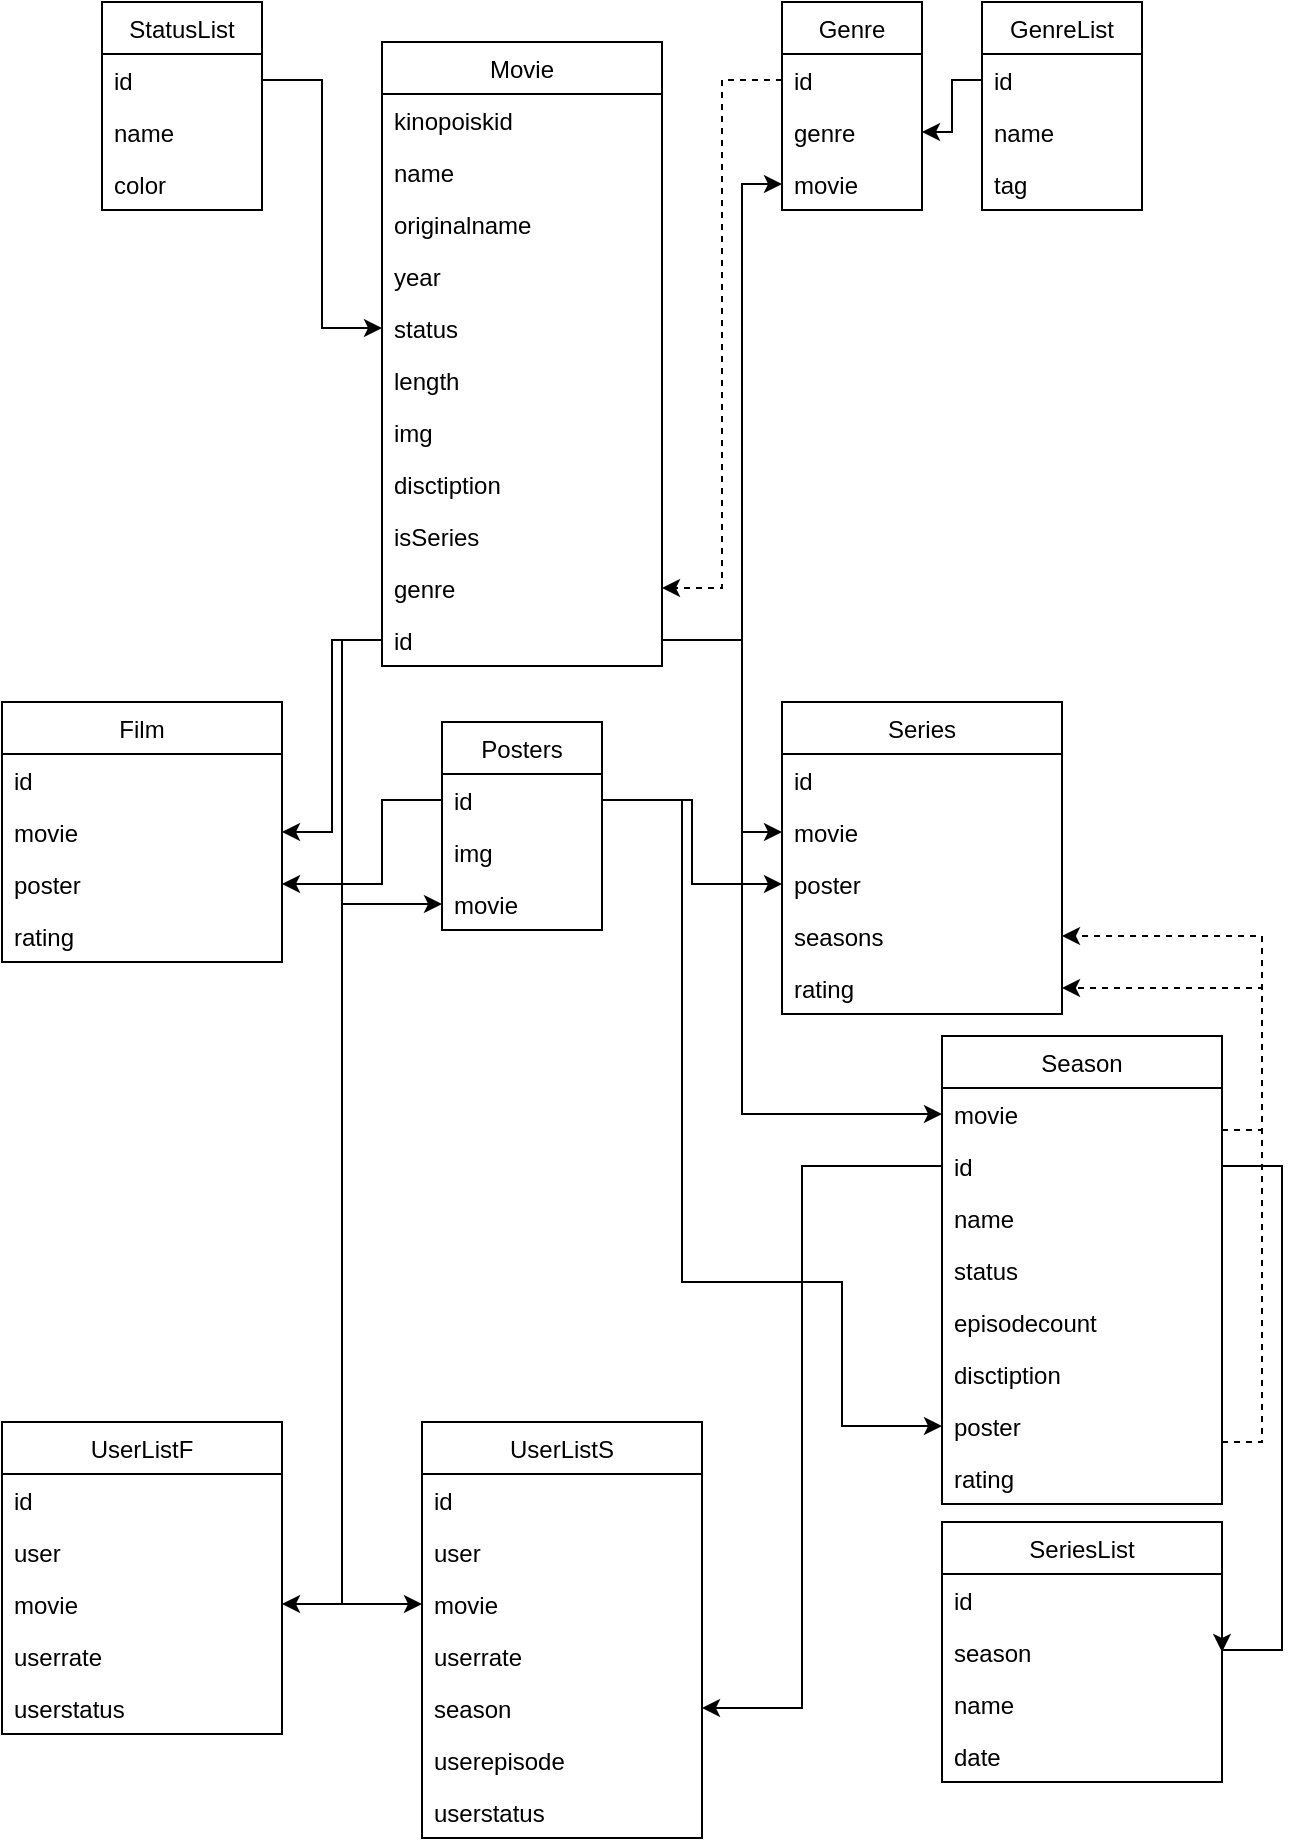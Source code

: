 <mxfile version="12.2.9" type="device" pages="1"><diagram id="G_hqE1XvCnMC-SZygDFc" name="Page-1"><mxGraphModel dx="1378" dy="673" grid="1" gridSize="10" guides="1" tooltips="1" connect="1" arrows="1" fold="1" page="1" pageScale="1" pageWidth="827" pageHeight="1169" math="0" shadow="0"><root><mxCell id="0"/><mxCell id="1" parent="0"/><mxCell id="AQ5x-wX3sI55a-ePqf3R-1" value="StatusList" style="swimlane;fontStyle=0;childLayout=stackLayout;horizontal=1;startSize=26;fillColor=none;horizontalStack=0;resizeParent=1;resizeParentMax=0;resizeLast=0;collapsible=1;marginBottom=0;" parent="1" vertex="1"><mxGeometry x="120" y="20" width="80" height="104" as="geometry"/></mxCell><mxCell id="AQ5x-wX3sI55a-ePqf3R-2" value="id" style="text;strokeColor=none;fillColor=none;align=left;verticalAlign=top;spacingLeft=4;spacingRight=4;overflow=hidden;rotatable=0;points=[[0,0.5],[1,0.5]];portConstraint=eastwest;" parent="AQ5x-wX3sI55a-ePqf3R-1" vertex="1"><mxGeometry y="26" width="80" height="26" as="geometry"/></mxCell><mxCell id="AQ5x-wX3sI55a-ePqf3R-3" value="name" style="text;strokeColor=none;fillColor=none;align=left;verticalAlign=top;spacingLeft=4;spacingRight=4;overflow=hidden;rotatable=0;points=[[0,0.5],[1,0.5]];portConstraint=eastwest;" parent="AQ5x-wX3sI55a-ePqf3R-1" vertex="1"><mxGeometry y="52" width="80" height="26" as="geometry"/></mxCell><mxCell id="AQ5x-wX3sI55a-ePqf3R-4" value="color" style="text;strokeColor=none;fillColor=none;align=left;verticalAlign=top;spacingLeft=4;spacingRight=4;overflow=hidden;rotatable=0;points=[[0,0.5],[1,0.5]];portConstraint=eastwest;" parent="AQ5x-wX3sI55a-ePqf3R-1" vertex="1"><mxGeometry y="78" width="80" height="26" as="geometry"/></mxCell><mxCell id="AQ5x-wX3sI55a-ePqf3R-6" value="Series" style="swimlane;fontStyle=0;childLayout=stackLayout;horizontal=1;startSize=26;fillColor=none;horizontalStack=0;resizeParent=1;resizeParentMax=0;resizeLast=0;collapsible=1;marginBottom=0;" parent="1" vertex="1"><mxGeometry x="460" y="370" width="140" height="156" as="geometry"/></mxCell><mxCell id="AQ5x-wX3sI55a-ePqf3R-7" value="id" style="text;strokeColor=none;fillColor=none;align=left;verticalAlign=top;spacingLeft=4;spacingRight=4;overflow=hidden;rotatable=0;points=[[0,0.5],[1,0.5]];portConstraint=eastwest;" parent="AQ5x-wX3sI55a-ePqf3R-6" vertex="1"><mxGeometry y="26" width="140" height="26" as="geometry"/></mxCell><mxCell id="AUgVbbdoQ84Lv6xme7Np-35" value="movie" style="text;strokeColor=none;fillColor=none;align=left;verticalAlign=top;spacingLeft=4;spacingRight=4;overflow=hidden;rotatable=0;points=[[0,0.5],[1,0.5]];portConstraint=eastwest;" parent="AQ5x-wX3sI55a-ePqf3R-6" vertex="1"><mxGeometry y="52" width="140" height="26" as="geometry"/></mxCell><mxCell id="AUgVbbdoQ84Lv6xme7Np-71" value="poster" style="text;strokeColor=none;fillColor=none;align=left;verticalAlign=top;spacingLeft=4;spacingRight=4;overflow=hidden;rotatable=0;points=[[0,0.5],[1,0.5]];portConstraint=eastwest;" parent="AQ5x-wX3sI55a-ePqf3R-6" vertex="1"><mxGeometry y="78" width="140" height="26" as="geometry"/></mxCell><mxCell id="AUgVbbdoQ84Lv6xme7Np-38" value="seasons" style="text;strokeColor=none;fillColor=none;align=left;verticalAlign=top;spacingLeft=4;spacingRight=4;overflow=hidden;rotatable=0;points=[[0,0.5],[1,0.5]];portConstraint=eastwest;" parent="AQ5x-wX3sI55a-ePqf3R-6" vertex="1"><mxGeometry y="104" width="140" height="26" as="geometry"/></mxCell><mxCell id="AUgVbbdoQ84Lv6xme7Np-36" value="rating" style="text;strokeColor=none;fillColor=none;align=left;verticalAlign=top;spacingLeft=4;spacingRight=4;overflow=hidden;rotatable=0;points=[[0,0.5],[1,0.5]];portConstraint=eastwest;" parent="AQ5x-wX3sI55a-ePqf3R-6" vertex="1"><mxGeometry y="130" width="140" height="26" as="geometry"/></mxCell><mxCell id="AQ5x-wX3sI55a-ePqf3R-13" value="Season" style="swimlane;fontStyle=0;childLayout=stackLayout;horizontal=1;startSize=26;fillColor=none;horizontalStack=0;resizeParent=1;resizeParentMax=0;resizeLast=0;collapsible=1;marginBottom=0;" parent="1" vertex="1"><mxGeometry x="540" y="537" width="140" height="234" as="geometry"/></mxCell><mxCell id="AQ5x-wX3sI55a-ePqf3R-18" value="movie" style="text;strokeColor=none;fillColor=none;align=left;verticalAlign=top;spacingLeft=4;spacingRight=4;overflow=hidden;rotatable=0;points=[[0,0.5],[1,0.5]];portConstraint=eastwest;" parent="AQ5x-wX3sI55a-ePqf3R-13" vertex="1"><mxGeometry y="26" width="140" height="26" as="geometry"/></mxCell><mxCell id="eLhJcctWHuZ8zTKI-WCx-1" value="id" style="text;strokeColor=none;fillColor=none;align=left;verticalAlign=top;spacingLeft=4;spacingRight=4;overflow=hidden;rotatable=0;points=[[0,0.5],[1,0.5]];portConstraint=eastwest;" parent="AQ5x-wX3sI55a-ePqf3R-13" vertex="1"><mxGeometry y="52" width="140" height="26" as="geometry"/></mxCell><mxCell id="AQ5x-wX3sI55a-ePqf3R-15" value="name" style="text;strokeColor=none;fillColor=none;align=left;verticalAlign=top;spacingLeft=4;spacingRight=4;overflow=hidden;rotatable=0;points=[[0,0.5],[1,0.5]];portConstraint=eastwest;" parent="AQ5x-wX3sI55a-ePqf3R-13" vertex="1"><mxGeometry y="78" width="140" height="26" as="geometry"/></mxCell><mxCell id="AQ5x-wX3sI55a-ePqf3R-16" value="status" style="text;strokeColor=none;fillColor=none;align=left;verticalAlign=top;spacingLeft=4;spacingRight=4;overflow=hidden;rotatable=0;points=[[0,0.5],[1,0.5]];portConstraint=eastwest;" parent="AQ5x-wX3sI55a-ePqf3R-13" vertex="1"><mxGeometry y="104" width="140" height="26" as="geometry"/></mxCell><mxCell id="AQ5x-wX3sI55a-ePqf3R-17" value="episodecount" style="text;strokeColor=none;fillColor=none;align=left;verticalAlign=top;spacingLeft=4;spacingRight=4;overflow=hidden;rotatable=0;points=[[0,0.5],[1,0.5]];portConstraint=eastwest;" parent="AQ5x-wX3sI55a-ePqf3R-13" vertex="1"><mxGeometry y="130" width="140" height="26" as="geometry"/></mxCell><mxCell id="eLhJcctWHuZ8zTKI-WCx-6" value="disctiption" style="text;strokeColor=none;fillColor=none;align=left;verticalAlign=top;spacingLeft=4;spacingRight=4;overflow=hidden;rotatable=0;points=[[0,0.5],[1,0.5]];portConstraint=eastwest;" parent="AQ5x-wX3sI55a-ePqf3R-13" vertex="1"><mxGeometry y="156" width="140" height="26" as="geometry"/></mxCell><mxCell id="2L_DSj4xFKSR3MK9lnYT-1" value="poster" style="text;strokeColor=none;fillColor=none;align=left;verticalAlign=top;spacingLeft=4;spacingRight=4;overflow=hidden;rotatable=0;points=[[0,0.5],[1,0.5]];portConstraint=eastwest;" parent="AQ5x-wX3sI55a-ePqf3R-13" vertex="1"><mxGeometry y="182" width="140" height="26" as="geometry"/></mxCell><mxCell id="AQ5x-wX3sI55a-ePqf3R-14" value="rating" style="text;strokeColor=none;fillColor=none;align=left;verticalAlign=top;spacingLeft=4;spacingRight=4;overflow=hidden;rotatable=0;points=[[0,0.5],[1,0.5]];portConstraint=eastwest;" parent="AQ5x-wX3sI55a-ePqf3R-13" vertex="1"><mxGeometry y="208" width="140" height="26" as="geometry"/></mxCell><mxCell id="AQ5x-wX3sI55a-ePqf3R-21" value="GenreList" style="swimlane;fontStyle=0;childLayout=stackLayout;horizontal=1;startSize=26;fillColor=none;horizontalStack=0;resizeParent=1;resizeParentMax=0;resizeLast=0;collapsible=1;marginBottom=0;" parent="1" vertex="1"><mxGeometry x="560" y="20" width="80" height="104" as="geometry"/></mxCell><mxCell id="AQ5x-wX3sI55a-ePqf3R-22" value="id" style="text;strokeColor=none;fillColor=none;align=left;verticalAlign=top;spacingLeft=4;spacingRight=4;overflow=hidden;rotatable=0;points=[[0,0.5],[1,0.5]];portConstraint=eastwest;" parent="AQ5x-wX3sI55a-ePqf3R-21" vertex="1"><mxGeometry y="26" width="80" height="26" as="geometry"/></mxCell><mxCell id="AQ5x-wX3sI55a-ePqf3R-23" value="name" style="text;strokeColor=none;fillColor=none;align=left;verticalAlign=top;spacingLeft=4;spacingRight=4;overflow=hidden;rotatable=0;points=[[0,0.5],[1,0.5]];portConstraint=eastwest;" parent="AQ5x-wX3sI55a-ePqf3R-21" vertex="1"><mxGeometry y="52" width="80" height="26" as="geometry"/></mxCell><mxCell id="AUgVbbdoQ84Lv6xme7Np-23" value="tag" style="text;strokeColor=none;fillColor=none;align=left;verticalAlign=top;spacingLeft=4;spacingRight=4;overflow=hidden;rotatable=0;points=[[0,0.5],[1,0.5]];portConstraint=eastwest;" parent="AQ5x-wX3sI55a-ePqf3R-21" vertex="1"><mxGeometry y="78" width="80" height="26" as="geometry"/></mxCell><mxCell id="AQ5x-wX3sI55a-ePqf3R-25" value="Genre" style="swimlane;fontStyle=0;childLayout=stackLayout;horizontal=1;startSize=26;fillColor=none;horizontalStack=0;resizeParent=1;resizeParentMax=0;resizeLast=0;collapsible=1;marginBottom=0;" parent="1" vertex="1"><mxGeometry x="460" y="20" width="70" height="104" as="geometry"/></mxCell><mxCell id="AQ5x-wX3sI55a-ePqf3R-26" value="id" style="text;strokeColor=none;fillColor=none;align=left;verticalAlign=top;spacingLeft=4;spacingRight=4;overflow=hidden;rotatable=0;points=[[0,0.5],[1,0.5]];portConstraint=eastwest;" parent="AQ5x-wX3sI55a-ePqf3R-25" vertex="1"><mxGeometry y="26" width="70" height="26" as="geometry"/></mxCell><mxCell id="AQ5x-wX3sI55a-ePqf3R-27" value="genre" style="text;strokeColor=none;fillColor=none;align=left;verticalAlign=top;spacingLeft=4;spacingRight=4;overflow=hidden;rotatable=0;points=[[0,0.5],[1,0.5]];portConstraint=eastwest;" parent="AQ5x-wX3sI55a-ePqf3R-25" vertex="1"><mxGeometry y="52" width="70" height="26" as="geometry"/></mxCell><mxCell id="AUgVbbdoQ84Lv6xme7Np-24" value="movie" style="text;strokeColor=none;fillColor=none;align=left;verticalAlign=top;spacingLeft=4;spacingRight=4;overflow=hidden;rotatable=0;points=[[0,0.5],[1,0.5]];portConstraint=eastwest;" parent="AQ5x-wX3sI55a-ePqf3R-25" vertex="1"><mxGeometry y="78" width="70" height="26" as="geometry"/></mxCell><mxCell id="aQEoQOBEoBOMw9Oh0apH-4" value="UserListF" style="swimlane;fontStyle=0;childLayout=stackLayout;horizontal=1;startSize=26;fillColor=none;horizontalStack=0;resizeParent=1;resizeParentMax=0;resizeLast=0;collapsible=1;marginBottom=0;" parent="1" vertex="1"><mxGeometry x="70" y="730" width="140" height="156" as="geometry"/></mxCell><mxCell id="aQEoQOBEoBOMw9Oh0apH-5" value="id" style="text;strokeColor=none;fillColor=none;align=left;verticalAlign=top;spacingLeft=4;spacingRight=4;overflow=hidden;rotatable=0;points=[[0,0.5],[1,0.5]];portConstraint=eastwest;" parent="aQEoQOBEoBOMw9Oh0apH-4" vertex="1"><mxGeometry y="26" width="140" height="26" as="geometry"/></mxCell><mxCell id="aQEoQOBEoBOMw9Oh0apH-6" value="user" style="text;strokeColor=none;fillColor=none;align=left;verticalAlign=top;spacingLeft=4;spacingRight=4;overflow=hidden;rotatable=0;points=[[0,0.5],[1,0.5]];portConstraint=eastwest;" parent="aQEoQOBEoBOMw9Oh0apH-4" vertex="1"><mxGeometry y="52" width="140" height="26" as="geometry"/></mxCell><mxCell id="aQEoQOBEoBOMw9Oh0apH-7" value="movie" style="text;strokeColor=none;fillColor=none;align=left;verticalAlign=top;spacingLeft=4;spacingRight=4;overflow=hidden;rotatable=0;points=[[0,0.5],[1,0.5]];portConstraint=eastwest;" parent="aQEoQOBEoBOMw9Oh0apH-4" vertex="1"><mxGeometry y="78" width="140" height="26" as="geometry"/></mxCell><mxCell id="aQEoQOBEoBOMw9Oh0apH-10" value="userrate" style="text;strokeColor=none;fillColor=none;align=left;verticalAlign=top;spacingLeft=4;spacingRight=4;overflow=hidden;rotatable=0;points=[[0,0.5],[1,0.5]];portConstraint=eastwest;" parent="aQEoQOBEoBOMw9Oh0apH-4" vertex="1"><mxGeometry y="104" width="140" height="26" as="geometry"/></mxCell><mxCell id="aQEoQOBEoBOMw9Oh0apH-11" value="userstatus" style="text;strokeColor=none;fillColor=none;align=left;verticalAlign=top;spacingLeft=4;spacingRight=4;overflow=hidden;rotatable=0;points=[[0,0.5],[1,0.5]];portConstraint=eastwest;" parent="aQEoQOBEoBOMw9Oh0apH-4" vertex="1"><mxGeometry y="130" width="140" height="26" as="geometry"/></mxCell><mxCell id="2L_DSj4xFKSR3MK9lnYT-3" value="SeriesList" style="swimlane;fontStyle=0;childLayout=stackLayout;horizontal=1;startSize=26;fillColor=none;horizontalStack=0;resizeParent=1;resizeParentMax=0;resizeLast=0;collapsible=1;marginBottom=0;" parent="1" vertex="1"><mxGeometry x="540" y="780" width="140" height="130" as="geometry"/></mxCell><mxCell id="2L_DSj4xFKSR3MK9lnYT-4" value="id" style="text;strokeColor=none;fillColor=none;align=left;verticalAlign=top;spacingLeft=4;spacingRight=4;overflow=hidden;rotatable=0;points=[[0,0.5],[1,0.5]];portConstraint=eastwest;" parent="2L_DSj4xFKSR3MK9lnYT-3" vertex="1"><mxGeometry y="26" width="140" height="26" as="geometry"/></mxCell><mxCell id="2L_DSj4xFKSR3MK9lnYT-6" value="season" style="text;strokeColor=none;fillColor=none;align=left;verticalAlign=top;spacingLeft=4;spacingRight=4;overflow=hidden;rotatable=0;points=[[0,0.5],[1,0.5]];portConstraint=eastwest;" parent="2L_DSj4xFKSR3MK9lnYT-3" vertex="1"><mxGeometry y="52" width="140" height="26" as="geometry"/></mxCell><mxCell id="2L_DSj4xFKSR3MK9lnYT-5" value="name" style="text;strokeColor=none;fillColor=none;align=left;verticalAlign=top;spacingLeft=4;spacingRight=4;overflow=hidden;rotatable=0;points=[[0,0.5],[1,0.5]];portConstraint=eastwest;" parent="2L_DSj4xFKSR3MK9lnYT-3" vertex="1"><mxGeometry y="78" width="140" height="26" as="geometry"/></mxCell><mxCell id="2L_DSj4xFKSR3MK9lnYT-9" value="date" style="text;strokeColor=none;fillColor=none;align=left;verticalAlign=top;spacingLeft=4;spacingRight=4;overflow=hidden;rotatable=0;points=[[0,0.5],[1,0.5]];portConstraint=eastwest;" parent="2L_DSj4xFKSR3MK9lnYT-3" vertex="1"><mxGeometry y="104" width="140" height="26" as="geometry"/></mxCell><mxCell id="AUgVbbdoQ84Lv6xme7Np-2" value="Movie" style="swimlane;fontStyle=0;childLayout=stackLayout;horizontal=1;startSize=26;fillColor=none;horizontalStack=0;resizeParent=1;resizeParentMax=0;resizeLast=0;collapsible=1;marginBottom=0;" parent="1" vertex="1"><mxGeometry x="260" y="40" width="140" height="312" as="geometry"/></mxCell><mxCell id="AUgVbbdoQ84Lv6xme7Np-13" value="kinopoiskid" style="text;strokeColor=none;fillColor=none;align=left;verticalAlign=top;spacingLeft=4;spacingRight=4;overflow=hidden;rotatable=0;points=[[0,0.5],[1,0.5]];portConstraint=eastwest;" parent="AUgVbbdoQ84Lv6xme7Np-2" vertex="1"><mxGeometry y="26" width="140" height="26" as="geometry"/></mxCell><mxCell id="AUgVbbdoQ84Lv6xme7Np-3" value="name" style="text;strokeColor=none;fillColor=none;align=left;verticalAlign=top;spacingLeft=4;spacingRight=4;overflow=hidden;rotatable=0;points=[[0,0.5],[1,0.5]];portConstraint=eastwest;" parent="AUgVbbdoQ84Lv6xme7Np-2" vertex="1"><mxGeometry y="52" width="140" height="26" as="geometry"/></mxCell><mxCell id="AUgVbbdoQ84Lv6xme7Np-14" value="originalname" style="text;strokeColor=none;fillColor=none;align=left;verticalAlign=top;spacingLeft=4;spacingRight=4;overflow=hidden;rotatable=0;points=[[0,0.5],[1,0.5]];portConstraint=eastwest;" parent="AUgVbbdoQ84Lv6xme7Np-2" vertex="1"><mxGeometry y="78" width="140" height="26" as="geometry"/></mxCell><mxCell id="AUgVbbdoQ84Lv6xme7Np-15" value="year" style="text;strokeColor=none;fillColor=none;align=left;verticalAlign=top;spacingLeft=4;spacingRight=4;overflow=hidden;rotatable=0;points=[[0,0.5],[1,0.5]];portConstraint=eastwest;" parent="AUgVbbdoQ84Lv6xme7Np-2" vertex="1"><mxGeometry y="104" width="140" height="26" as="geometry"/></mxCell><mxCell id="AUgVbbdoQ84Lv6xme7Np-4" value="status" style="text;strokeColor=none;fillColor=none;align=left;verticalAlign=top;spacingLeft=4;spacingRight=4;overflow=hidden;rotatable=0;points=[[0,0.5],[1,0.5]];portConstraint=eastwest;" parent="AUgVbbdoQ84Lv6xme7Np-2" vertex="1"><mxGeometry y="130" width="140" height="26" as="geometry"/></mxCell><mxCell id="AUgVbbdoQ84Lv6xme7Np-17" value="length" style="text;strokeColor=none;fillColor=none;align=left;verticalAlign=top;spacingLeft=4;spacingRight=4;overflow=hidden;rotatable=0;points=[[0,0.5],[1,0.5]];portConstraint=eastwest;" parent="AUgVbbdoQ84Lv6xme7Np-2" vertex="1"><mxGeometry y="156" width="140" height="26" as="geometry"/></mxCell><mxCell id="AUgVbbdoQ84Lv6xme7Np-19" value="img" style="text;strokeColor=none;fillColor=none;align=left;verticalAlign=top;spacingLeft=4;spacingRight=4;overflow=hidden;rotatable=0;points=[[0,0.5],[1,0.5]];portConstraint=eastwest;" parent="AUgVbbdoQ84Lv6xme7Np-2" vertex="1"><mxGeometry y="182" width="140" height="26" as="geometry"/></mxCell><mxCell id="AUgVbbdoQ84Lv6xme7Np-16" value="disctiption" style="text;strokeColor=none;fillColor=none;align=left;verticalAlign=top;spacingLeft=4;spacingRight=4;overflow=hidden;rotatable=0;points=[[0,0.5],[1,0.5]];portConstraint=eastwest;" parent="AUgVbbdoQ84Lv6xme7Np-2" vertex="1"><mxGeometry y="208" width="140" height="26" as="geometry"/></mxCell><mxCell id="AUgVbbdoQ84Lv6xme7Np-18" value="isSeries" style="text;strokeColor=none;fillColor=none;align=left;verticalAlign=top;spacingLeft=4;spacingRight=4;overflow=hidden;rotatable=0;points=[[0,0.5],[1,0.5]];portConstraint=eastwest;" parent="AUgVbbdoQ84Lv6xme7Np-2" vertex="1"><mxGeometry y="234" width="140" height="26" as="geometry"/></mxCell><mxCell id="AUgVbbdoQ84Lv6xme7Np-20" value="genre" style="text;strokeColor=none;fillColor=none;align=left;verticalAlign=top;spacingLeft=4;spacingRight=4;overflow=hidden;rotatable=0;points=[[0,0.5],[1,0.5]];portConstraint=eastwest;" parent="AUgVbbdoQ84Lv6xme7Np-2" vertex="1"><mxGeometry y="260" width="140" height="26" as="geometry"/></mxCell><mxCell id="AUgVbbdoQ84Lv6xme7Np-12" value="id" style="text;strokeColor=none;fillColor=none;align=left;verticalAlign=top;spacingLeft=4;spacingRight=4;overflow=hidden;rotatable=0;points=[[0,0.5],[1,0.5]];portConstraint=eastwest;" parent="AUgVbbdoQ84Lv6xme7Np-2" vertex="1"><mxGeometry y="286" width="140" height="26" as="geometry"/></mxCell><mxCell id="AUgVbbdoQ84Lv6xme7Np-21" style="edgeStyle=orthogonalEdgeStyle;rounded=0;orthogonalLoop=1;jettySize=auto;html=1;exitX=0;exitY=0.5;exitDx=0;exitDy=0;entryX=1;entryY=0.5;entryDx=0;entryDy=0;" parent="1" source="AQ5x-wX3sI55a-ePqf3R-22" target="AQ5x-wX3sI55a-ePqf3R-27" edge="1"><mxGeometry relative="1" as="geometry"><Array as="points"><mxPoint x="545" y="85"/></Array></mxGeometry></mxCell><mxCell id="AUgVbbdoQ84Lv6xme7Np-22" style="edgeStyle=orthogonalEdgeStyle;rounded=0;orthogonalLoop=1;jettySize=auto;html=1;exitX=0;exitY=0.5;exitDx=0;exitDy=0;entryX=1;entryY=0.5;entryDx=0;entryDy=0;startArrow=none;startFill=0;dashed=1;" parent="1" source="AQ5x-wX3sI55a-ePqf3R-26" target="AUgVbbdoQ84Lv6xme7Np-20" edge="1"><mxGeometry relative="1" as="geometry"><Array as="points"><mxPoint x="430" y="59"/><mxPoint x="430" y="313"/></Array></mxGeometry></mxCell><mxCell id="AUgVbbdoQ84Lv6xme7Np-25" style="edgeStyle=orthogonalEdgeStyle;rounded=0;orthogonalLoop=1;jettySize=auto;html=1;exitX=1;exitY=0.5;exitDx=0;exitDy=0;entryX=0;entryY=0.5;entryDx=0;entryDy=0;startArrow=none;startFill=0;" parent="1" source="AUgVbbdoQ84Lv6xme7Np-12" target="AUgVbbdoQ84Lv6xme7Np-24" edge="1"><mxGeometry relative="1" as="geometry"><Array as="points"><mxPoint x="440" y="339"/><mxPoint x="440" y="111"/></Array></mxGeometry></mxCell><mxCell id="AUgVbbdoQ84Lv6xme7Np-26" style="edgeStyle=orthogonalEdgeStyle;rounded=0;orthogonalLoop=1;jettySize=auto;html=1;exitX=1;exitY=0.5;exitDx=0;exitDy=0;entryX=0;entryY=0.5;entryDx=0;entryDy=0;startArrow=none;startFill=0;" parent="1" source="AQ5x-wX3sI55a-ePqf3R-2" target="AUgVbbdoQ84Lv6xme7Np-4" edge="1"><mxGeometry relative="1" as="geometry"/></mxCell><mxCell id="AUgVbbdoQ84Lv6xme7Np-27" value="Film" style="swimlane;fontStyle=0;childLayout=stackLayout;horizontal=1;startSize=26;fillColor=none;horizontalStack=0;resizeParent=1;resizeParentMax=0;resizeLast=0;collapsible=1;marginBottom=0;" parent="1" vertex="1"><mxGeometry x="70" y="370" width="140" height="130" as="geometry"/></mxCell><mxCell id="AUgVbbdoQ84Lv6xme7Np-28" value="id" style="text;strokeColor=none;fillColor=none;align=left;verticalAlign=top;spacingLeft=4;spacingRight=4;overflow=hidden;rotatable=0;points=[[0,0.5],[1,0.5]];portConstraint=eastwest;" parent="AUgVbbdoQ84Lv6xme7Np-27" vertex="1"><mxGeometry y="26" width="140" height="26" as="geometry"/></mxCell><mxCell id="AUgVbbdoQ84Lv6xme7Np-30" value="movie" style="text;strokeColor=none;fillColor=none;align=left;verticalAlign=top;spacingLeft=4;spacingRight=4;overflow=hidden;rotatable=0;points=[[0,0.5],[1,0.5]];portConstraint=eastwest;" parent="AUgVbbdoQ84Lv6xme7Np-27" vertex="1"><mxGeometry y="52" width="140" height="26" as="geometry"/></mxCell><mxCell id="AUgVbbdoQ84Lv6xme7Np-72" value="poster" style="text;strokeColor=none;fillColor=none;align=left;verticalAlign=top;spacingLeft=4;spacingRight=4;overflow=hidden;rotatable=0;points=[[0,0.5],[1,0.5]];portConstraint=eastwest;" parent="AUgVbbdoQ84Lv6xme7Np-27" vertex="1"><mxGeometry y="78" width="140" height="26" as="geometry"/></mxCell><mxCell id="AUgVbbdoQ84Lv6xme7Np-33" value="rating" style="text;strokeColor=none;fillColor=none;align=left;verticalAlign=top;spacingLeft=4;spacingRight=4;overflow=hidden;rotatable=0;points=[[0,0.5],[1,0.5]];portConstraint=eastwest;" parent="AUgVbbdoQ84Lv6xme7Np-27" vertex="1"><mxGeometry y="104" width="140" height="26" as="geometry"/></mxCell><mxCell id="AUgVbbdoQ84Lv6xme7Np-34" style="edgeStyle=orthogonalEdgeStyle;rounded=0;orthogonalLoop=1;jettySize=auto;html=1;exitX=0;exitY=0.5;exitDx=0;exitDy=0;entryX=1;entryY=0.5;entryDx=0;entryDy=0;startArrow=none;startFill=0;" parent="1" source="AUgVbbdoQ84Lv6xme7Np-12" target="AUgVbbdoQ84Lv6xme7Np-30" edge="1"><mxGeometry relative="1" as="geometry"/></mxCell><mxCell id="AUgVbbdoQ84Lv6xme7Np-37" style="edgeStyle=orthogonalEdgeStyle;rounded=0;orthogonalLoop=1;jettySize=auto;html=1;exitX=1;exitY=0.5;exitDx=0;exitDy=0;startArrow=none;startFill=0;entryX=0;entryY=0.5;entryDx=0;entryDy=0;" parent="1" source="AUgVbbdoQ84Lv6xme7Np-12" target="AUgVbbdoQ84Lv6xme7Np-35" edge="1"><mxGeometry relative="1" as="geometry"><mxPoint x="540" y="329" as="targetPoint"/><Array as="points"><mxPoint x="440" y="339"/><mxPoint x="440" y="435"/></Array></mxGeometry></mxCell><mxCell id="AUgVbbdoQ84Lv6xme7Np-39" style="edgeStyle=orthogonalEdgeStyle;rounded=0;orthogonalLoop=1;jettySize=auto;html=1;exitX=1;exitY=0.5;exitDx=0;exitDy=0;startArrow=none;startFill=0;dashed=1;entryX=1;entryY=0.5;entryDx=0;entryDy=0;" parent="1" source="eLhJcctWHuZ8zTKI-WCx-1" target="AUgVbbdoQ84Lv6xme7Np-38" edge="1"><mxGeometry relative="1" as="geometry"><mxPoint x="680" y="381" as="targetPoint"/><Array as="points"><mxPoint x="700" y="584"/><mxPoint x="700" y="487"/></Array></mxGeometry></mxCell><mxCell id="AUgVbbdoQ84Lv6xme7Np-42" style="edgeStyle=orthogonalEdgeStyle;rounded=0;orthogonalLoop=1;jettySize=auto;html=1;exitX=1;exitY=0.5;exitDx=0;exitDy=0;startArrow=none;startFill=0;dashed=1;entryX=1;entryY=0.5;entryDx=0;entryDy=0;" parent="1" source="AQ5x-wX3sI55a-ePqf3R-14" target="AUgVbbdoQ84Lv6xme7Np-36" edge="1"><mxGeometry relative="1" as="geometry"><Array as="points"><mxPoint x="700" y="740"/><mxPoint x="700" y="513"/></Array></mxGeometry></mxCell><mxCell id="AUgVbbdoQ84Lv6xme7Np-43" style="edgeStyle=orthogonalEdgeStyle;rounded=0;orthogonalLoop=1;jettySize=auto;html=1;exitX=1;exitY=0.5;exitDx=0;exitDy=0;entryX=1;entryY=0.5;entryDx=0;entryDy=0;startArrow=none;startFill=0;" parent="1" source="eLhJcctWHuZ8zTKI-WCx-1" target="2L_DSj4xFKSR3MK9lnYT-6" edge="1"><mxGeometry relative="1" as="geometry"><Array as="points"><mxPoint x="710" y="602"/><mxPoint x="710" y="844"/></Array></mxGeometry></mxCell><mxCell id="AUgVbbdoQ84Lv6xme7Np-45" style="edgeStyle=orthogonalEdgeStyle;rounded=0;orthogonalLoop=1;jettySize=auto;html=1;exitX=1;exitY=0.5;exitDx=0;exitDy=0;entryX=0;entryY=0.5;entryDx=0;entryDy=0;startArrow=none;startFill=0;" parent="1" source="AUgVbbdoQ84Lv6xme7Np-12" target="AQ5x-wX3sI55a-ePqf3R-18" edge="1"><mxGeometry relative="1" as="geometry"><Array as="points"><mxPoint x="440" y="339"/><mxPoint x="440" y="576"/></Array></mxGeometry></mxCell><mxCell id="AUgVbbdoQ84Lv6xme7Np-55" value="Posters" style="swimlane;fontStyle=0;childLayout=stackLayout;horizontal=1;startSize=26;fillColor=none;horizontalStack=0;resizeParent=1;resizeParentMax=0;resizeLast=0;collapsible=1;marginBottom=0;" parent="1" vertex="1"><mxGeometry x="290" y="380" width="80" height="104" as="geometry"/></mxCell><mxCell id="AUgVbbdoQ84Lv6xme7Np-56" value="id" style="text;strokeColor=none;fillColor=none;align=left;verticalAlign=top;spacingLeft=4;spacingRight=4;overflow=hidden;rotatable=0;points=[[0,0.5],[1,0.5]];portConstraint=eastwest;" parent="AUgVbbdoQ84Lv6xme7Np-55" vertex="1"><mxGeometry y="26" width="80" height="26" as="geometry"/></mxCell><mxCell id="AUgVbbdoQ84Lv6xme7Np-57" value="img" style="text;strokeColor=none;fillColor=none;align=left;verticalAlign=top;spacingLeft=4;spacingRight=4;overflow=hidden;rotatable=0;points=[[0,0.5],[1,0.5]];portConstraint=eastwest;" parent="AUgVbbdoQ84Lv6xme7Np-55" vertex="1"><mxGeometry y="52" width="80" height="26" as="geometry"/></mxCell><mxCell id="AUgVbbdoQ84Lv6xme7Np-58" value="movie" style="text;strokeColor=none;fillColor=none;align=left;verticalAlign=top;spacingLeft=4;spacingRight=4;overflow=hidden;rotatable=0;points=[[0,0.5],[1,0.5]];portConstraint=eastwest;" parent="AUgVbbdoQ84Lv6xme7Np-55" vertex="1"><mxGeometry y="78" width="80" height="26" as="geometry"/></mxCell><mxCell id="AUgVbbdoQ84Lv6xme7Np-59" style="edgeStyle=orthogonalEdgeStyle;rounded=0;orthogonalLoop=1;jettySize=auto;html=1;exitX=0;exitY=0.5;exitDx=0;exitDy=0;entryX=0;entryY=0.5;entryDx=0;entryDy=0;startArrow=none;startFill=0;" parent="1" source="AUgVbbdoQ84Lv6xme7Np-12" target="AUgVbbdoQ84Lv6xme7Np-58" edge="1"><mxGeometry relative="1" as="geometry"/></mxCell><mxCell id="AUgVbbdoQ84Lv6xme7Np-70" style="edgeStyle=orthogonalEdgeStyle;rounded=0;orthogonalLoop=1;jettySize=auto;html=1;exitX=1;exitY=0.5;exitDx=0;exitDy=0;entryX=0;entryY=0.5;entryDx=0;entryDy=0;startArrow=none;startFill=0;" parent="1" source="AUgVbbdoQ84Lv6xme7Np-56" target="2L_DSj4xFKSR3MK9lnYT-1" edge="1"><mxGeometry relative="1" as="geometry"><Array as="points"><mxPoint x="410" y="419"/><mxPoint x="410" y="660"/><mxPoint x="490" y="660"/><mxPoint x="490" y="732"/></Array></mxGeometry></mxCell><mxCell id="AUgVbbdoQ84Lv6xme7Np-73" style="edgeStyle=orthogonalEdgeStyle;rounded=0;orthogonalLoop=1;jettySize=auto;html=1;exitX=0;exitY=0.5;exitDx=0;exitDy=0;entryX=1;entryY=0.5;entryDx=0;entryDy=0;startArrow=none;startFill=0;" parent="1" source="AUgVbbdoQ84Lv6xme7Np-56" target="AUgVbbdoQ84Lv6xme7Np-72" edge="1"><mxGeometry relative="1" as="geometry"><Array as="points"><mxPoint x="260" y="419"/><mxPoint x="260" y="461"/></Array></mxGeometry></mxCell><mxCell id="AUgVbbdoQ84Lv6xme7Np-74" style="edgeStyle=orthogonalEdgeStyle;rounded=0;orthogonalLoop=1;jettySize=auto;html=1;exitX=1;exitY=0.5;exitDx=0;exitDy=0;entryX=0;entryY=0.5;entryDx=0;entryDy=0;startArrow=none;startFill=0;" parent="1" source="AUgVbbdoQ84Lv6xme7Np-56" target="AUgVbbdoQ84Lv6xme7Np-71" edge="1"><mxGeometry relative="1" as="geometry"/></mxCell><mxCell id="55Zyn9NPsIYtfeKBj1q9-1" value="UserListS" style="swimlane;fontStyle=0;childLayout=stackLayout;horizontal=1;startSize=26;fillColor=none;horizontalStack=0;resizeParent=1;resizeParentMax=0;resizeLast=0;collapsible=1;marginBottom=0;" vertex="1" parent="1"><mxGeometry x="280" y="730" width="140" height="208" as="geometry"/></mxCell><mxCell id="55Zyn9NPsIYtfeKBj1q9-2" value="id" style="text;strokeColor=none;fillColor=none;align=left;verticalAlign=top;spacingLeft=4;spacingRight=4;overflow=hidden;rotatable=0;points=[[0,0.5],[1,0.5]];portConstraint=eastwest;" vertex="1" parent="55Zyn9NPsIYtfeKBj1q9-1"><mxGeometry y="26" width="140" height="26" as="geometry"/></mxCell><mxCell id="55Zyn9NPsIYtfeKBj1q9-3" value="user" style="text;strokeColor=none;fillColor=none;align=left;verticalAlign=top;spacingLeft=4;spacingRight=4;overflow=hidden;rotatable=0;points=[[0,0.5],[1,0.5]];portConstraint=eastwest;" vertex="1" parent="55Zyn9NPsIYtfeKBj1q9-1"><mxGeometry y="52" width="140" height="26" as="geometry"/></mxCell><mxCell id="55Zyn9NPsIYtfeKBj1q9-4" value="movie" style="text;strokeColor=none;fillColor=none;align=left;verticalAlign=top;spacingLeft=4;spacingRight=4;overflow=hidden;rotatable=0;points=[[0,0.5],[1,0.5]];portConstraint=eastwest;" vertex="1" parent="55Zyn9NPsIYtfeKBj1q9-1"><mxGeometry y="78" width="140" height="26" as="geometry"/></mxCell><mxCell id="55Zyn9NPsIYtfeKBj1q9-5" value="userrate" style="text;strokeColor=none;fillColor=none;align=left;verticalAlign=top;spacingLeft=4;spacingRight=4;overflow=hidden;rotatable=0;points=[[0,0.5],[1,0.5]];portConstraint=eastwest;" vertex="1" parent="55Zyn9NPsIYtfeKBj1q9-1"><mxGeometry y="104" width="140" height="26" as="geometry"/></mxCell><mxCell id="AUgVbbdoQ84Lv6xme7Np-51" value="season" style="text;strokeColor=none;fillColor=none;align=left;verticalAlign=top;spacingLeft=4;spacingRight=4;overflow=hidden;rotatable=0;points=[[0,0.5],[1,0.5]];portConstraint=eastwest;" parent="55Zyn9NPsIYtfeKBj1q9-1" vertex="1"><mxGeometry y="130" width="140" height="26" as="geometry"/></mxCell><mxCell id="AUgVbbdoQ84Lv6xme7Np-52" value="userepisode" style="text;strokeColor=none;fillColor=none;align=left;verticalAlign=top;spacingLeft=4;spacingRight=4;overflow=hidden;rotatable=0;points=[[0,0.5],[1,0.5]];portConstraint=eastwest;" parent="55Zyn9NPsIYtfeKBj1q9-1" vertex="1"><mxGeometry y="156" width="140" height="26" as="geometry"/></mxCell><mxCell id="55Zyn9NPsIYtfeKBj1q9-6" value="userstatus" style="text;strokeColor=none;fillColor=none;align=left;verticalAlign=top;spacingLeft=4;spacingRight=4;overflow=hidden;rotatable=0;points=[[0,0.5],[1,0.5]];portConstraint=eastwest;" vertex="1" parent="55Zyn9NPsIYtfeKBj1q9-1"><mxGeometry y="182" width="140" height="26" as="geometry"/></mxCell><mxCell id="55Zyn9NPsIYtfeKBj1q9-7" style="edgeStyle=orthogonalEdgeStyle;rounded=0;orthogonalLoop=1;jettySize=auto;html=1;exitX=0;exitY=0.5;exitDx=0;exitDy=0;entryX=1;entryY=0.5;entryDx=0;entryDy=0;" edge="1" parent="1" source="eLhJcctWHuZ8zTKI-WCx-1" target="AUgVbbdoQ84Lv6xme7Np-51"><mxGeometry relative="1" as="geometry"><Array as="points"><mxPoint x="470" y="602"/><mxPoint x="470" y="873"/></Array></mxGeometry></mxCell><mxCell id="55Zyn9NPsIYtfeKBj1q9-8" style="edgeStyle=orthogonalEdgeStyle;rounded=0;orthogonalLoop=1;jettySize=auto;html=1;exitX=0;exitY=0.5;exitDx=0;exitDy=0;entryX=1;entryY=0.5;entryDx=0;entryDy=0;" edge="1" parent="1" source="AUgVbbdoQ84Lv6xme7Np-12" target="aQEoQOBEoBOMw9Oh0apH-7"><mxGeometry relative="1" as="geometry"><Array as="points"><mxPoint x="240" y="339"/></Array></mxGeometry></mxCell><mxCell id="55Zyn9NPsIYtfeKBj1q9-9" style="edgeStyle=orthogonalEdgeStyle;rounded=0;orthogonalLoop=1;jettySize=auto;html=1;exitX=0;exitY=0.5;exitDx=0;exitDy=0;entryX=0;entryY=0.5;entryDx=0;entryDy=0;" edge="1" parent="1" source="AUgVbbdoQ84Lv6xme7Np-12" target="55Zyn9NPsIYtfeKBj1q9-4"><mxGeometry relative="1" as="geometry"/></mxCell></root></mxGraphModel></diagram></mxfile>